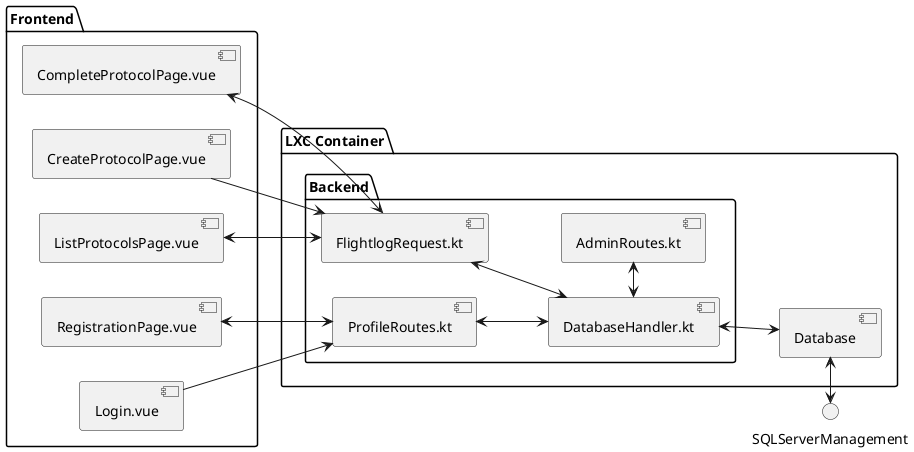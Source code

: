 @startuml
left to right direction

    package "LXC Container" {
        [Database] as c1
        package "Backend" {
            [AdminRoutes.kt] as c2
            [FlightlogRequest.kt] as c3
            [ProfileRoutes.kt] as c4
            [DatabaseHandler.kt] as c5
        }
    }
    package "Frontend" {
        [RegistrationPage.vue] as c6
        [Login.vue] as c7
        [ListProtocolsPage.vue] as c8
        [CompleteProtocolPage.vue] as c9
        [CreateProtocolPage.vue] as c10
    }

    c2 <-l-> c5
    c3 <-d-> c5
    c4 <-d-> c5
    c5 <-d-> c1
    c6 <-d-> c4
    c7 -d-> c4
    c8 <-d-> c3
    c9 <-d-> c3
    c10 -d-> c3
    c1 <-l-> SQLServerManagement

@enduml